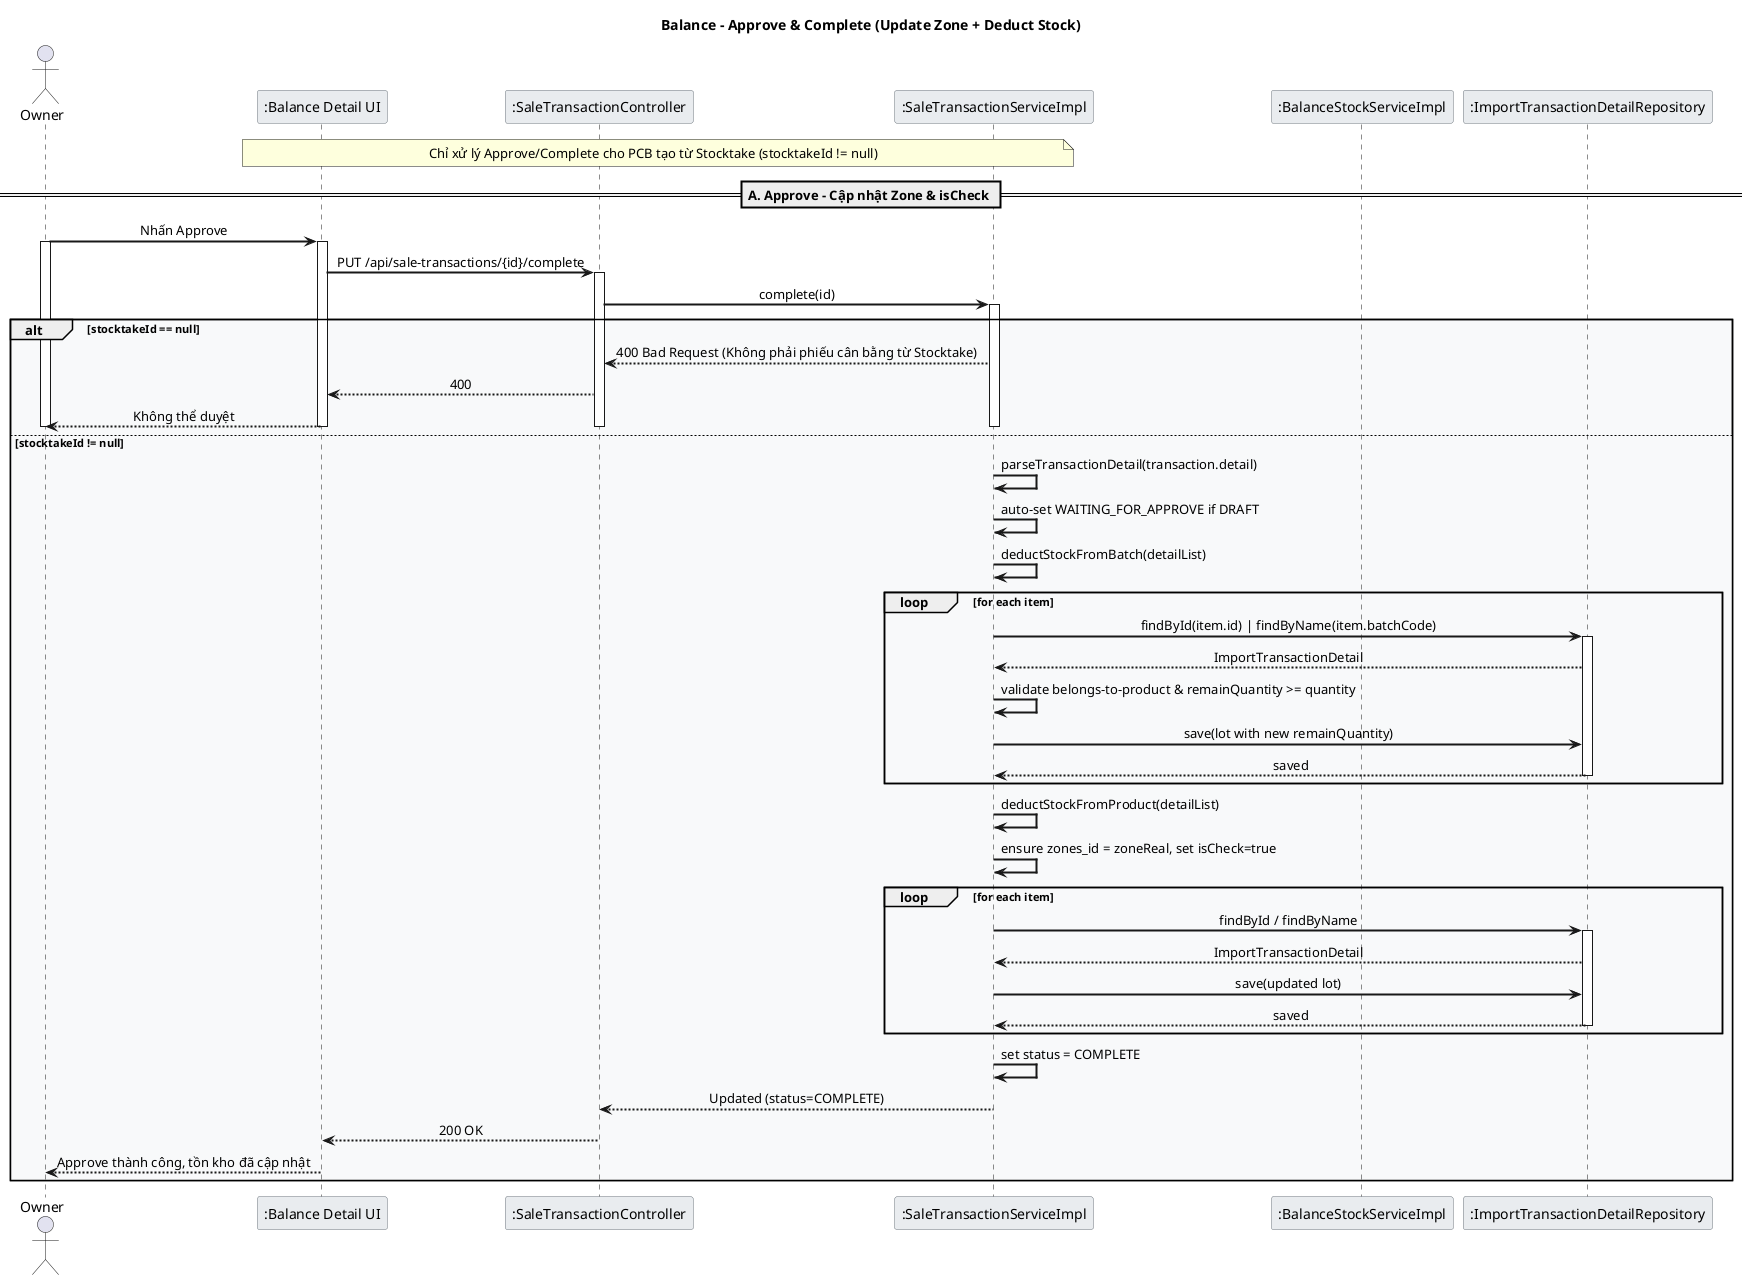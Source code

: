 @startuml Balance_Approve_Complete_Sequence

skinparam backgroundColor white
skinparam sequenceArrowThickness 2
skinparam sequenceMessageAlign center
skinparam sequenceGroupBodyBackgroundColor #F8F9FA
skinparam sequenceParticipantBorderColor #6C757D
skinparam sequenceParticipantBackgroundColor #E9ECEF
skinparam sequenceLifeLineStroke dash

title Balance – Approve & Complete (Update Zone + Deduct Stock)

actor Owner
participant ":Balance Detail UI" as DetailUI
participant ":SaleTransactionController" as SaleController
participant ":SaleTransactionServiceImpl" as SaleService
participant ":BalanceStockServiceImpl" as BalanceService
participant ":ImportTransactionDetailRepository" as ImportDetailRepo

note over DetailUI,SaleService: Chỉ xử lý Approve/Complete cho PCB tạo từ Stocktake (stocktakeId != null)

== A. Approve – Cập nhật Zone & isCheck ==
Owner -> DetailUI: Nhấn Approve
activate Owner
activate DetailUI
DetailUI -> SaleController: PUT /api/sale-transactions/{id}/complete
activate SaleController
SaleController -> SaleService: complete(id)
activate SaleService

alt stocktakeId == null
  SaleService --> SaleController: 400 Bad Request (Không phải phiếu cân bằng từ Stocktake)
  SaleController --> DetailUI: 400
  DetailUI --> Owner: Không thể duyệt
  deactivate SaleService
  deactivate SaleController
  deactivate DetailUI
  deactivate Owner
else stocktakeId != null
  SaleService -> SaleService: parseTransactionDetail(transaction.detail)
  SaleService -> SaleService: auto-set WAITING_FOR_APPROVE if DRAFT
  SaleService -> SaleService: deductStockFromBatch(detailList)
  loop for each item
    SaleService -> ImportDetailRepo: findById(item.id) | findByName(item.batchCode)
    activate ImportDetailRepo
    ImportDetailRepo --> SaleService: ImportTransactionDetail
    SaleService -> SaleService: validate belongs-to-product & remainQuantity >= quantity
    SaleService -> ImportDetailRepo: save(lot with new remainQuantity)
    ImportDetailRepo --> SaleService: saved
    deactivate ImportDetailRepo
  end
  SaleService -> SaleService: deductStockFromProduct(detailList)
  SaleService -> SaleService: ensure zones_id = zoneReal, set isCheck=true
  loop for each item
    SaleService -> ImportDetailRepo: findById / findByName
    activate ImportDetailRepo
    ImportDetailRepo --> SaleService: ImportTransactionDetail
    SaleService -> ImportDetailRepo: save(updated lot)
    ImportDetailRepo --> SaleService: saved
    deactivate ImportDetailRepo
  end
  SaleService -> SaleService: set status = COMPLETE
  SaleService --> SaleController: Updated (status=COMPLETE)
  deactivate SaleService
  SaleController --> DetailUI: 200 OK
  deactivate SaleController
  DetailUI --> Owner: Approve thành công, tồn kho đã cập nhật
end
activate Owner
deactivate DetailUI
deactivate Owner

@enduml 